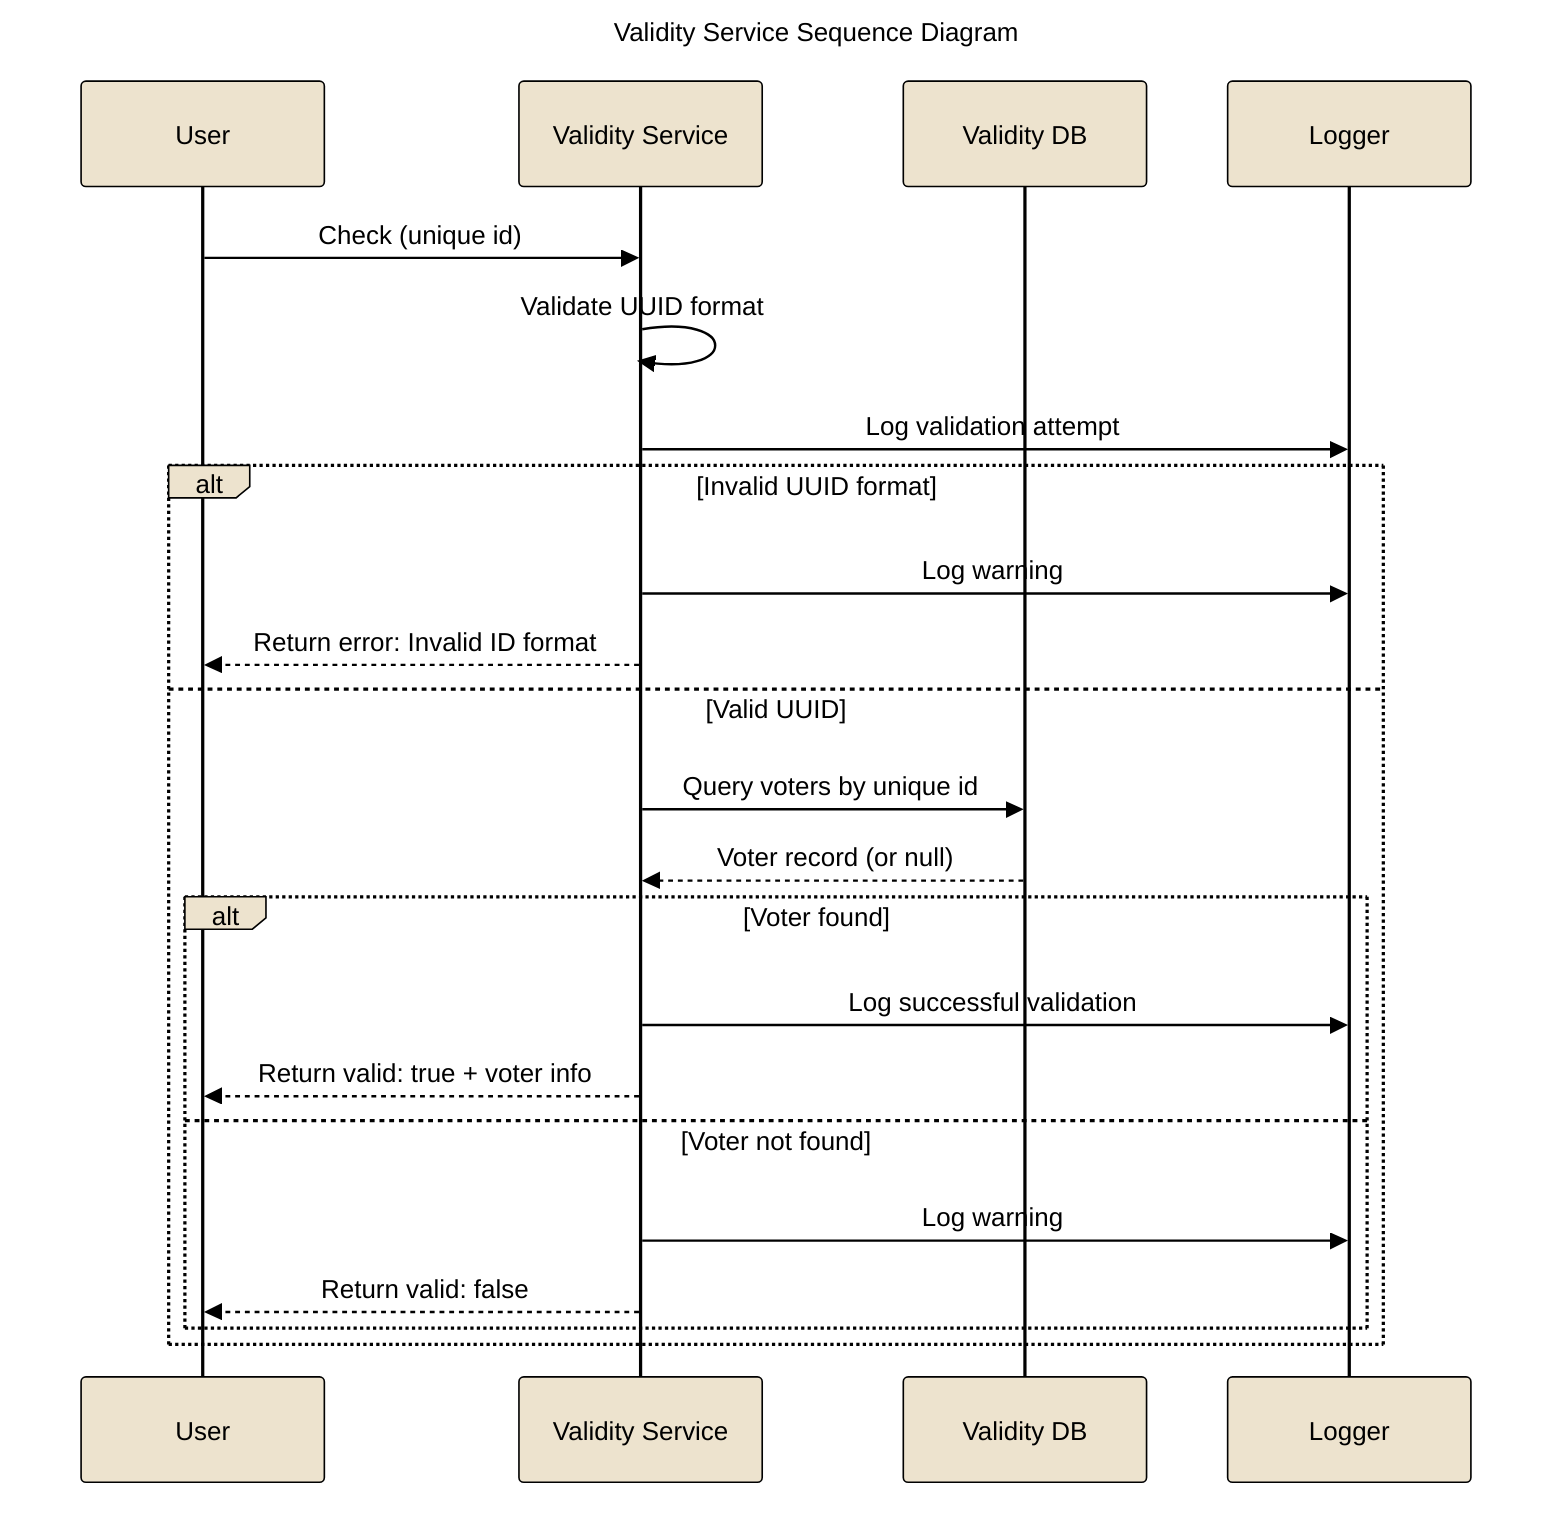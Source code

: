 ---
config:
  theme: 'base'
  themeVariables:
    primaryColor: '#EDE3CE'
    primaryTextColor: '#000000'
    primaryBorderColor: '#000000'
    lineColor: '#000000'
    secondaryColor: '#E3E1E1'
    tertiaryColor: '#FFFFFF'
---
sequenceDiagram
    title Validity Service Sequence Diagram
    participant U as User
    participant V as Validity Service
    participant DB as Validity DB
    participant L as Logger

    U->>V: Check (unique id)
    V->>V: Validate UUID format
    V->>L: Log validation attempt

    alt Invalid UUID format
        V->>L: Log warning
        V-->>U: Return error: Invalid ID format
    else Valid UUID
        V->>DB: Query voters by unique id
        DB-->>V: Voter record (or null)

        alt Voter found
            V->>L: Log successful validation
            V-->>U: Return valid: true + voter info
        else Voter not found
            V->>L: Log warning
            V-->>U: Return valid: false
        end
    end
